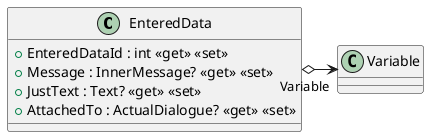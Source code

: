 @startuml
class EnteredData {
    + EnteredDataId : int <<get>> <<set>>
    + Message : InnerMessage? <<get>> <<set>>
    + JustText : Text? <<get>> <<set>>
    + AttachedTo : ActualDialogue? <<get>> <<set>>
}
EnteredData o-> "Variable" Variable
@enduml
